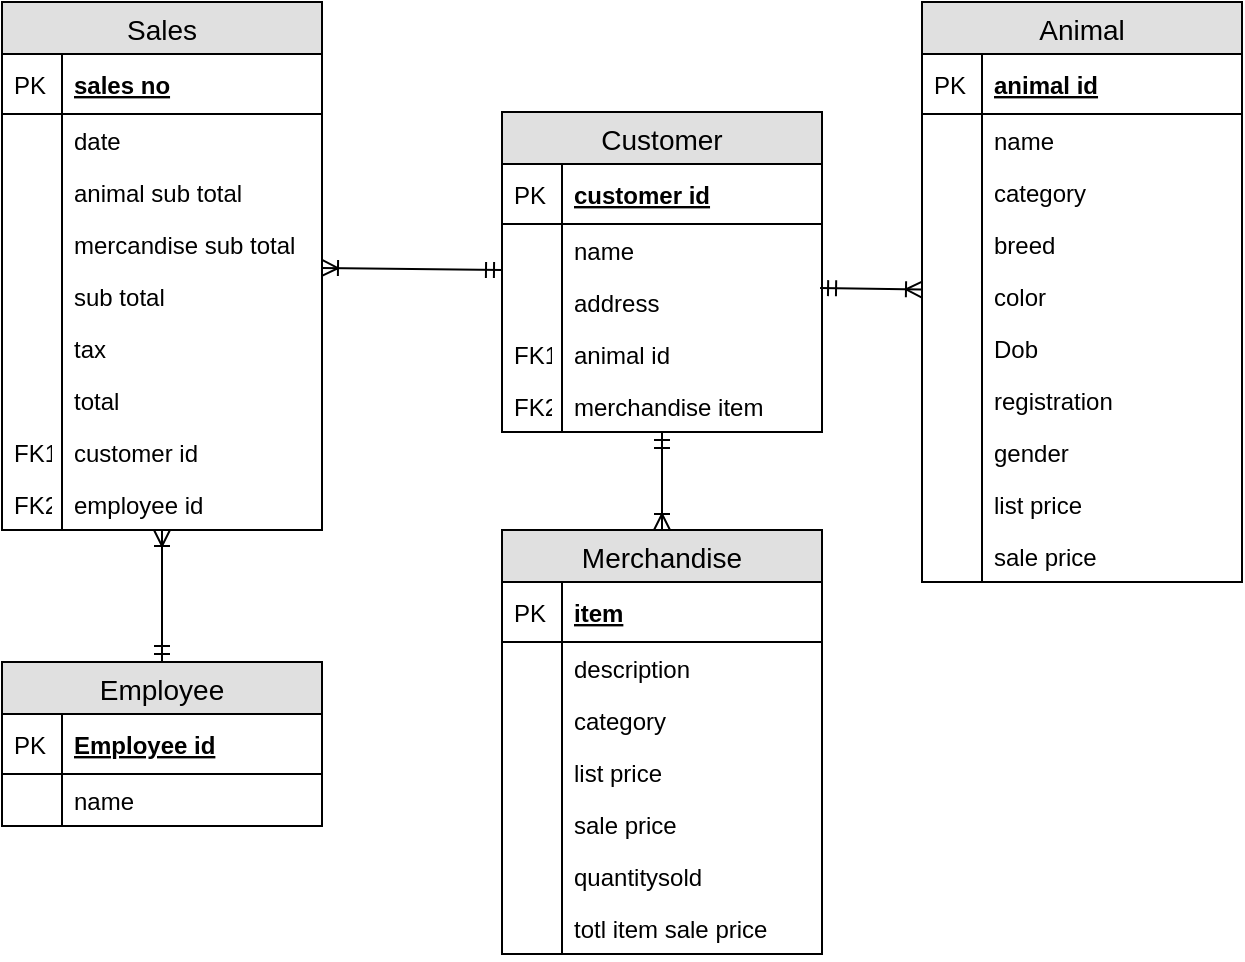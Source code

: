 <mxfile version="12.5.3" type="device"><diagram id="C5RBs43oDa-KdzZeNtuy" name="Page-1"><mxGraphModel dx="1662" dy="729" grid="1" gridSize="10" guides="1" tooltips="1" connect="1" arrows="1" fold="1" page="1" pageScale="1" pageWidth="827" pageHeight="1169" math="0" shadow="0"><root><mxCell id="WIyWlLk6GJQsqaUBKTNV-0"/><mxCell id="WIyWlLk6GJQsqaUBKTNV-1" parent="WIyWlLk6GJQsqaUBKTNV-0"/><mxCell id="IoGJ-D992Y1MObM3hztF-7" value="Sales" style="swimlane;fontStyle=0;childLayout=stackLayout;horizontal=1;startSize=26;fillColor=#e0e0e0;horizontalStack=0;resizeParent=1;resizeParentMax=0;resizeLast=0;collapsible=1;marginBottom=0;swimlaneFillColor=#ffffff;align=center;fontSize=14;" vertex="1" parent="WIyWlLk6GJQsqaUBKTNV-1"><mxGeometry x="70" y="100" width="160" height="264" as="geometry"/></mxCell><mxCell id="IoGJ-D992Y1MObM3hztF-8" value="sales no" style="shape=partialRectangle;top=0;left=0;right=0;bottom=1;align=left;verticalAlign=middle;fillColor=none;spacingLeft=34;spacingRight=4;overflow=hidden;rotatable=0;points=[[0,0.5],[1,0.5]];portConstraint=eastwest;dropTarget=0;fontStyle=5;fontSize=12;" vertex="1" parent="IoGJ-D992Y1MObM3hztF-7"><mxGeometry y="26" width="160" height="30" as="geometry"/></mxCell><mxCell id="IoGJ-D992Y1MObM3hztF-9" value="PK" style="shape=partialRectangle;top=0;left=0;bottom=0;fillColor=none;align=left;verticalAlign=middle;spacingLeft=4;spacingRight=4;overflow=hidden;rotatable=0;points=[];portConstraint=eastwest;part=1;fontSize=12;" vertex="1" connectable="0" parent="IoGJ-D992Y1MObM3hztF-8"><mxGeometry width="30" height="30" as="geometry"/></mxCell><mxCell id="IoGJ-D992Y1MObM3hztF-10" value="date" style="shape=partialRectangle;top=0;left=0;right=0;bottom=0;align=left;verticalAlign=top;fillColor=none;spacingLeft=34;spacingRight=4;overflow=hidden;rotatable=0;points=[[0,0.5],[1,0.5]];portConstraint=eastwest;dropTarget=0;fontSize=12;" vertex="1" parent="IoGJ-D992Y1MObM3hztF-7"><mxGeometry y="56" width="160" height="26" as="geometry"/></mxCell><mxCell id="IoGJ-D992Y1MObM3hztF-11" value="" style="shape=partialRectangle;top=0;left=0;bottom=0;fillColor=none;align=left;verticalAlign=top;spacingLeft=4;spacingRight=4;overflow=hidden;rotatable=0;points=[];portConstraint=eastwest;part=1;fontSize=12;" vertex="1" connectable="0" parent="IoGJ-D992Y1MObM3hztF-10"><mxGeometry width="30" height="26" as="geometry"/></mxCell><mxCell id="IoGJ-D992Y1MObM3hztF-12" value="animal sub total" style="shape=partialRectangle;top=0;left=0;right=0;bottom=0;align=left;verticalAlign=top;fillColor=none;spacingLeft=34;spacingRight=4;overflow=hidden;rotatable=0;points=[[0,0.5],[1,0.5]];portConstraint=eastwest;dropTarget=0;fontSize=12;" vertex="1" parent="IoGJ-D992Y1MObM3hztF-7"><mxGeometry y="82" width="160" height="26" as="geometry"/></mxCell><mxCell id="IoGJ-D992Y1MObM3hztF-13" value="" style="shape=partialRectangle;top=0;left=0;bottom=0;fillColor=none;align=left;verticalAlign=top;spacingLeft=4;spacingRight=4;overflow=hidden;rotatable=0;points=[];portConstraint=eastwest;part=1;fontSize=12;" vertex="1" connectable="0" parent="IoGJ-D992Y1MObM3hztF-12"><mxGeometry width="30" height="26" as="geometry"/></mxCell><mxCell id="IoGJ-D992Y1MObM3hztF-71" value="mercandise sub total" style="shape=partialRectangle;top=0;left=0;right=0;bottom=0;align=left;verticalAlign=top;fillColor=none;spacingLeft=34;spacingRight=4;overflow=hidden;rotatable=0;points=[[0,0.5],[1,0.5]];portConstraint=eastwest;dropTarget=0;fontSize=12;" vertex="1" parent="IoGJ-D992Y1MObM3hztF-7"><mxGeometry y="108" width="160" height="26" as="geometry"/></mxCell><mxCell id="IoGJ-D992Y1MObM3hztF-72" value="" style="shape=partialRectangle;top=0;left=0;bottom=0;fillColor=none;align=left;verticalAlign=top;spacingLeft=4;spacingRight=4;overflow=hidden;rotatable=0;points=[];portConstraint=eastwest;part=1;fontSize=12;" vertex="1" connectable="0" parent="IoGJ-D992Y1MObM3hztF-71"><mxGeometry width="30" height="26" as="geometry"/></mxCell><mxCell id="IoGJ-D992Y1MObM3hztF-75" value="sub total" style="shape=partialRectangle;top=0;left=0;right=0;bottom=0;align=left;verticalAlign=top;fillColor=none;spacingLeft=34;spacingRight=4;overflow=hidden;rotatable=0;points=[[0,0.5],[1,0.5]];portConstraint=eastwest;dropTarget=0;fontSize=12;" vertex="1" parent="IoGJ-D992Y1MObM3hztF-7"><mxGeometry y="134" width="160" height="26" as="geometry"/></mxCell><mxCell id="IoGJ-D992Y1MObM3hztF-76" value="" style="shape=partialRectangle;top=0;left=0;bottom=0;fillColor=none;align=left;verticalAlign=top;spacingLeft=4;spacingRight=4;overflow=hidden;rotatable=0;points=[];portConstraint=eastwest;part=1;fontSize=12;" vertex="1" connectable="0" parent="IoGJ-D992Y1MObM3hztF-75"><mxGeometry width="30" height="26" as="geometry"/></mxCell><mxCell id="IoGJ-D992Y1MObM3hztF-77" value="tax" style="shape=partialRectangle;top=0;left=0;right=0;bottom=0;align=left;verticalAlign=top;fillColor=none;spacingLeft=34;spacingRight=4;overflow=hidden;rotatable=0;points=[[0,0.5],[1,0.5]];portConstraint=eastwest;dropTarget=0;fontSize=12;" vertex="1" parent="IoGJ-D992Y1MObM3hztF-7"><mxGeometry y="160" width="160" height="26" as="geometry"/></mxCell><mxCell id="IoGJ-D992Y1MObM3hztF-78" value="" style="shape=partialRectangle;top=0;left=0;bottom=0;fillColor=none;align=left;verticalAlign=top;spacingLeft=4;spacingRight=4;overflow=hidden;rotatable=0;points=[];portConstraint=eastwest;part=1;fontSize=12;" vertex="1" connectable="0" parent="IoGJ-D992Y1MObM3hztF-77"><mxGeometry width="30" height="26" as="geometry"/></mxCell><mxCell id="IoGJ-D992Y1MObM3hztF-14" value="total" style="shape=partialRectangle;top=0;left=0;right=0;bottom=0;align=left;verticalAlign=top;fillColor=none;spacingLeft=34;spacingRight=4;overflow=hidden;rotatable=0;points=[[0,0.5],[1,0.5]];portConstraint=eastwest;dropTarget=0;fontSize=12;" vertex="1" parent="IoGJ-D992Y1MObM3hztF-7"><mxGeometry y="186" width="160" height="26" as="geometry"/></mxCell><mxCell id="IoGJ-D992Y1MObM3hztF-15" value="" style="shape=partialRectangle;top=0;left=0;bottom=0;fillColor=none;align=left;verticalAlign=top;spacingLeft=4;spacingRight=4;overflow=hidden;rotatable=0;points=[];portConstraint=eastwest;part=1;fontSize=12;" vertex="1" connectable="0" parent="IoGJ-D992Y1MObM3hztF-14"><mxGeometry width="30" height="26" as="geometry"/></mxCell><mxCell id="IoGJ-D992Y1MObM3hztF-116" value="customer id" style="shape=partialRectangle;top=0;left=0;right=0;bottom=0;align=left;verticalAlign=top;fillColor=none;spacingLeft=34;spacingRight=4;overflow=hidden;rotatable=0;points=[[0,0.5],[1,0.5]];portConstraint=eastwest;dropTarget=0;fontSize=12;" vertex="1" parent="IoGJ-D992Y1MObM3hztF-7"><mxGeometry y="212" width="160" height="26" as="geometry"/></mxCell><mxCell id="IoGJ-D992Y1MObM3hztF-117" value="FK1" style="shape=partialRectangle;top=0;left=0;bottom=0;fillColor=none;align=left;verticalAlign=top;spacingLeft=4;spacingRight=4;overflow=hidden;rotatable=0;points=[];portConstraint=eastwest;part=1;fontSize=12;" vertex="1" connectable="0" parent="IoGJ-D992Y1MObM3hztF-116"><mxGeometry width="30" height="26" as="geometry"/></mxCell><mxCell id="IoGJ-D992Y1MObM3hztF-118" value="employee id" style="shape=partialRectangle;top=0;left=0;right=0;bottom=0;align=left;verticalAlign=top;fillColor=none;spacingLeft=34;spacingRight=4;overflow=hidden;rotatable=0;points=[[0,0.5],[1,0.5]];portConstraint=eastwest;dropTarget=0;fontSize=12;" vertex="1" parent="IoGJ-D992Y1MObM3hztF-7"><mxGeometry y="238" width="160" height="26" as="geometry"/></mxCell><mxCell id="IoGJ-D992Y1MObM3hztF-119" value="FK2" style="shape=partialRectangle;top=0;left=0;bottom=0;fillColor=none;align=left;verticalAlign=top;spacingLeft=4;spacingRight=4;overflow=hidden;rotatable=0;points=[];portConstraint=eastwest;part=1;fontSize=12;" vertex="1" connectable="0" parent="IoGJ-D992Y1MObM3hztF-118"><mxGeometry width="30" height="26" as="geometry"/></mxCell><mxCell id="IoGJ-D992Y1MObM3hztF-22" value="Animal" style="swimlane;fontStyle=0;childLayout=stackLayout;horizontal=1;startSize=26;fillColor=#e0e0e0;horizontalStack=0;resizeParent=1;resizeParentMax=0;resizeLast=0;collapsible=1;marginBottom=0;swimlaneFillColor=#ffffff;align=center;fontSize=14;" vertex="1" parent="WIyWlLk6GJQsqaUBKTNV-1"><mxGeometry x="530" y="100" width="160" height="290" as="geometry"/></mxCell><mxCell id="IoGJ-D992Y1MObM3hztF-23" value="animal id" style="shape=partialRectangle;top=0;left=0;right=0;bottom=1;align=left;verticalAlign=middle;fillColor=none;spacingLeft=34;spacingRight=4;overflow=hidden;rotatable=0;points=[[0,0.5],[1,0.5]];portConstraint=eastwest;dropTarget=0;fontStyle=5;fontSize=12;" vertex="1" parent="IoGJ-D992Y1MObM3hztF-22"><mxGeometry y="26" width="160" height="30" as="geometry"/></mxCell><mxCell id="IoGJ-D992Y1MObM3hztF-24" value="PK" style="shape=partialRectangle;top=0;left=0;bottom=0;fillColor=none;align=left;verticalAlign=middle;spacingLeft=4;spacingRight=4;overflow=hidden;rotatable=0;points=[];portConstraint=eastwest;part=1;fontSize=12;" vertex="1" connectable="0" parent="IoGJ-D992Y1MObM3hztF-23"><mxGeometry width="30" height="30" as="geometry"/></mxCell><mxCell id="IoGJ-D992Y1MObM3hztF-25" value="name" style="shape=partialRectangle;top=0;left=0;right=0;bottom=0;align=left;verticalAlign=top;fillColor=none;spacingLeft=34;spacingRight=4;overflow=hidden;rotatable=0;points=[[0,0.5],[1,0.5]];portConstraint=eastwest;dropTarget=0;fontSize=12;" vertex="1" parent="IoGJ-D992Y1MObM3hztF-22"><mxGeometry y="56" width="160" height="26" as="geometry"/></mxCell><mxCell id="IoGJ-D992Y1MObM3hztF-26" value="" style="shape=partialRectangle;top=0;left=0;bottom=0;fillColor=none;align=left;verticalAlign=top;spacingLeft=4;spacingRight=4;overflow=hidden;rotatable=0;points=[];portConstraint=eastwest;part=1;fontSize=12;" vertex="1" connectable="0" parent="IoGJ-D992Y1MObM3hztF-25"><mxGeometry width="30" height="26" as="geometry"/></mxCell><mxCell id="IoGJ-D992Y1MObM3hztF-27" value="category" style="shape=partialRectangle;top=0;left=0;right=0;bottom=0;align=left;verticalAlign=top;fillColor=none;spacingLeft=34;spacingRight=4;overflow=hidden;rotatable=0;points=[[0,0.5],[1,0.5]];portConstraint=eastwest;dropTarget=0;fontSize=12;" vertex="1" parent="IoGJ-D992Y1MObM3hztF-22"><mxGeometry y="82" width="160" height="26" as="geometry"/></mxCell><mxCell id="IoGJ-D992Y1MObM3hztF-28" value="" style="shape=partialRectangle;top=0;left=0;bottom=0;fillColor=none;align=left;verticalAlign=top;spacingLeft=4;spacingRight=4;overflow=hidden;rotatable=0;points=[];portConstraint=eastwest;part=1;fontSize=12;" vertex="1" connectable="0" parent="IoGJ-D992Y1MObM3hztF-27"><mxGeometry width="30" height="26" as="geometry"/></mxCell><mxCell id="IoGJ-D992Y1MObM3hztF-29" value="breed" style="shape=partialRectangle;top=0;left=0;right=0;bottom=0;align=left;verticalAlign=top;fillColor=none;spacingLeft=34;spacingRight=4;overflow=hidden;rotatable=0;points=[[0,0.5],[1,0.5]];portConstraint=eastwest;dropTarget=0;fontSize=12;" vertex="1" parent="IoGJ-D992Y1MObM3hztF-22"><mxGeometry y="108" width="160" height="26" as="geometry"/></mxCell><mxCell id="IoGJ-D992Y1MObM3hztF-30" value="" style="shape=partialRectangle;top=0;left=0;bottom=0;fillColor=none;align=left;verticalAlign=top;spacingLeft=4;spacingRight=4;overflow=hidden;rotatable=0;points=[];portConstraint=eastwest;part=1;fontSize=12;" vertex="1" connectable="0" parent="IoGJ-D992Y1MObM3hztF-29"><mxGeometry width="30" height="26" as="geometry"/></mxCell><mxCell id="IoGJ-D992Y1MObM3hztF-93" value="color" style="shape=partialRectangle;top=0;left=0;right=0;bottom=0;align=left;verticalAlign=top;fillColor=none;spacingLeft=34;spacingRight=4;overflow=hidden;rotatable=0;points=[[0,0.5],[1,0.5]];portConstraint=eastwest;dropTarget=0;fontSize=12;" vertex="1" parent="IoGJ-D992Y1MObM3hztF-22"><mxGeometry y="134" width="160" height="26" as="geometry"/></mxCell><mxCell id="IoGJ-D992Y1MObM3hztF-94" value="" style="shape=partialRectangle;top=0;left=0;bottom=0;fillColor=none;align=left;verticalAlign=top;spacingLeft=4;spacingRight=4;overflow=hidden;rotatable=0;points=[];portConstraint=eastwest;part=1;fontSize=12;" vertex="1" connectable="0" parent="IoGJ-D992Y1MObM3hztF-93"><mxGeometry width="30" height="26" as="geometry"/></mxCell><mxCell id="IoGJ-D992Y1MObM3hztF-95" value="Dob" style="shape=partialRectangle;top=0;left=0;right=0;bottom=0;align=left;verticalAlign=top;fillColor=none;spacingLeft=34;spacingRight=4;overflow=hidden;rotatable=0;points=[[0,0.5],[1,0.5]];portConstraint=eastwest;dropTarget=0;fontSize=12;" vertex="1" parent="IoGJ-D992Y1MObM3hztF-22"><mxGeometry y="160" width="160" height="26" as="geometry"/></mxCell><mxCell id="IoGJ-D992Y1MObM3hztF-96" value="" style="shape=partialRectangle;top=0;left=0;bottom=0;fillColor=none;align=left;verticalAlign=top;spacingLeft=4;spacingRight=4;overflow=hidden;rotatable=0;points=[];portConstraint=eastwest;part=1;fontSize=12;" vertex="1" connectable="0" parent="IoGJ-D992Y1MObM3hztF-95"><mxGeometry width="30" height="26" as="geometry"/></mxCell><mxCell id="IoGJ-D992Y1MObM3hztF-97" value="registration" style="shape=partialRectangle;top=0;left=0;right=0;bottom=0;align=left;verticalAlign=top;fillColor=none;spacingLeft=34;spacingRight=4;overflow=hidden;rotatable=0;points=[[0,0.5],[1,0.5]];portConstraint=eastwest;dropTarget=0;fontSize=12;" vertex="1" parent="IoGJ-D992Y1MObM3hztF-22"><mxGeometry y="186" width="160" height="26" as="geometry"/></mxCell><mxCell id="IoGJ-D992Y1MObM3hztF-98" value="" style="shape=partialRectangle;top=0;left=0;bottom=0;fillColor=none;align=left;verticalAlign=top;spacingLeft=4;spacingRight=4;overflow=hidden;rotatable=0;points=[];portConstraint=eastwest;part=1;fontSize=12;" vertex="1" connectable="0" parent="IoGJ-D992Y1MObM3hztF-97"><mxGeometry width="30" height="26" as="geometry"/></mxCell><mxCell id="IoGJ-D992Y1MObM3hztF-99" value="gender" style="shape=partialRectangle;top=0;left=0;right=0;bottom=0;align=left;verticalAlign=top;fillColor=none;spacingLeft=34;spacingRight=4;overflow=hidden;rotatable=0;points=[[0,0.5],[1,0.5]];portConstraint=eastwest;dropTarget=0;fontSize=12;" vertex="1" parent="IoGJ-D992Y1MObM3hztF-22"><mxGeometry y="212" width="160" height="26" as="geometry"/></mxCell><mxCell id="IoGJ-D992Y1MObM3hztF-100" value="" style="shape=partialRectangle;top=0;left=0;bottom=0;fillColor=none;align=left;verticalAlign=top;spacingLeft=4;spacingRight=4;overflow=hidden;rotatable=0;points=[];portConstraint=eastwest;part=1;fontSize=12;" vertex="1" connectable="0" parent="IoGJ-D992Y1MObM3hztF-99"><mxGeometry width="30" height="26" as="geometry"/></mxCell><mxCell id="IoGJ-D992Y1MObM3hztF-101" value="list price" style="shape=partialRectangle;top=0;left=0;right=0;bottom=0;align=left;verticalAlign=top;fillColor=none;spacingLeft=34;spacingRight=4;overflow=hidden;rotatable=0;points=[[0,0.5],[1,0.5]];portConstraint=eastwest;dropTarget=0;fontSize=12;" vertex="1" parent="IoGJ-D992Y1MObM3hztF-22"><mxGeometry y="238" width="160" height="26" as="geometry"/></mxCell><mxCell id="IoGJ-D992Y1MObM3hztF-102" value="" style="shape=partialRectangle;top=0;left=0;bottom=0;fillColor=none;align=left;verticalAlign=top;spacingLeft=4;spacingRight=4;overflow=hidden;rotatable=0;points=[];portConstraint=eastwest;part=1;fontSize=12;" vertex="1" connectable="0" parent="IoGJ-D992Y1MObM3hztF-101"><mxGeometry width="30" height="26" as="geometry"/></mxCell><mxCell id="IoGJ-D992Y1MObM3hztF-103" value="sale price" style="shape=partialRectangle;top=0;left=0;right=0;bottom=0;align=left;verticalAlign=top;fillColor=none;spacingLeft=34;spacingRight=4;overflow=hidden;rotatable=0;points=[[0,0.5],[1,0.5]];portConstraint=eastwest;dropTarget=0;fontSize=12;" vertex="1" parent="IoGJ-D992Y1MObM3hztF-22"><mxGeometry y="264" width="160" height="26" as="geometry"/></mxCell><mxCell id="IoGJ-D992Y1MObM3hztF-104" value="" style="shape=partialRectangle;top=0;left=0;bottom=0;fillColor=none;align=left;verticalAlign=top;spacingLeft=4;spacingRight=4;overflow=hidden;rotatable=0;points=[];portConstraint=eastwest;part=1;fontSize=12;" vertex="1" connectable="0" parent="IoGJ-D992Y1MObM3hztF-103"><mxGeometry width="30" height="26" as="geometry"/></mxCell><mxCell id="IoGJ-D992Y1MObM3hztF-33" value="Customer" style="swimlane;fontStyle=0;childLayout=stackLayout;horizontal=1;startSize=26;fillColor=#e0e0e0;horizontalStack=0;resizeParent=1;resizeParentMax=0;resizeLast=0;collapsible=1;marginBottom=0;swimlaneFillColor=#ffffff;align=center;fontSize=14;" vertex="1" parent="WIyWlLk6GJQsqaUBKTNV-1"><mxGeometry x="320" y="155" width="160" height="160" as="geometry"/></mxCell><mxCell id="IoGJ-D992Y1MObM3hztF-34" value="customer id" style="shape=partialRectangle;top=0;left=0;right=0;bottom=1;align=left;verticalAlign=middle;fillColor=none;spacingLeft=34;spacingRight=4;overflow=hidden;rotatable=0;points=[[0,0.5],[1,0.5]];portConstraint=eastwest;dropTarget=0;fontStyle=5;fontSize=12;" vertex="1" parent="IoGJ-D992Y1MObM3hztF-33"><mxGeometry y="26" width="160" height="30" as="geometry"/></mxCell><mxCell id="IoGJ-D992Y1MObM3hztF-35" value="PK" style="shape=partialRectangle;top=0;left=0;bottom=0;fillColor=none;align=left;verticalAlign=middle;spacingLeft=4;spacingRight=4;overflow=hidden;rotatable=0;points=[];portConstraint=eastwest;part=1;fontSize=12;" vertex="1" connectable="0" parent="IoGJ-D992Y1MObM3hztF-34"><mxGeometry width="30" height="30" as="geometry"/></mxCell><mxCell id="IoGJ-D992Y1MObM3hztF-36" value="name" style="shape=partialRectangle;top=0;left=0;right=0;bottom=0;align=left;verticalAlign=top;fillColor=none;spacingLeft=34;spacingRight=4;overflow=hidden;rotatable=0;points=[[0,0.5],[1,0.5]];portConstraint=eastwest;dropTarget=0;fontSize=12;" vertex="1" parent="IoGJ-D992Y1MObM3hztF-33"><mxGeometry y="56" width="160" height="26" as="geometry"/></mxCell><mxCell id="IoGJ-D992Y1MObM3hztF-37" value="" style="shape=partialRectangle;top=0;left=0;bottom=0;fillColor=none;align=left;verticalAlign=top;spacingLeft=4;spacingRight=4;overflow=hidden;rotatable=0;points=[];portConstraint=eastwest;part=1;fontSize=12;" vertex="1" connectable="0" parent="IoGJ-D992Y1MObM3hztF-36"><mxGeometry width="30" height="26" as="geometry"/></mxCell><mxCell id="IoGJ-D992Y1MObM3hztF-38" value="address" style="shape=partialRectangle;top=0;left=0;right=0;bottom=0;align=left;verticalAlign=top;fillColor=none;spacingLeft=34;spacingRight=4;overflow=hidden;rotatable=0;points=[[0,0.5],[1,0.5]];portConstraint=eastwest;dropTarget=0;fontSize=12;" vertex="1" parent="IoGJ-D992Y1MObM3hztF-33"><mxGeometry y="82" width="160" height="26" as="geometry"/></mxCell><mxCell id="IoGJ-D992Y1MObM3hztF-39" value="" style="shape=partialRectangle;top=0;left=0;bottom=0;fillColor=none;align=left;verticalAlign=top;spacingLeft=4;spacingRight=4;overflow=hidden;rotatable=0;points=[];portConstraint=eastwest;part=1;fontSize=12;" vertex="1" connectable="0" parent="IoGJ-D992Y1MObM3hztF-38"><mxGeometry width="30" height="26" as="geometry"/></mxCell><mxCell id="IoGJ-D992Y1MObM3hztF-89" value="animal id" style="shape=partialRectangle;top=0;left=0;right=0;bottom=0;align=left;verticalAlign=top;fillColor=none;spacingLeft=34;spacingRight=4;overflow=hidden;rotatable=0;points=[[0,0.5],[1,0.5]];portConstraint=eastwest;dropTarget=0;fontSize=12;" vertex="1" parent="IoGJ-D992Y1MObM3hztF-33"><mxGeometry y="108" width="160" height="26" as="geometry"/></mxCell><mxCell id="IoGJ-D992Y1MObM3hztF-90" value="FK1" style="shape=partialRectangle;top=0;left=0;bottom=0;fillColor=none;align=left;verticalAlign=top;spacingLeft=4;spacingRight=4;overflow=hidden;rotatable=0;points=[];portConstraint=eastwest;part=1;fontSize=12;" vertex="1" connectable="0" parent="IoGJ-D992Y1MObM3hztF-89"><mxGeometry width="30" height="26" as="geometry"/></mxCell><mxCell id="IoGJ-D992Y1MObM3hztF-91" value="merchandise item" style="shape=partialRectangle;top=0;left=0;right=0;bottom=0;align=left;verticalAlign=top;fillColor=none;spacingLeft=34;spacingRight=4;overflow=hidden;rotatable=0;points=[[0,0.5],[1,0.5]];portConstraint=eastwest;dropTarget=0;fontSize=12;" vertex="1" parent="IoGJ-D992Y1MObM3hztF-33"><mxGeometry y="134" width="160" height="26" as="geometry"/></mxCell><mxCell id="IoGJ-D992Y1MObM3hztF-92" value="FK2" style="shape=partialRectangle;top=0;left=0;bottom=0;fillColor=none;align=left;verticalAlign=top;spacingLeft=4;spacingRight=4;overflow=hidden;rotatable=0;points=[];portConstraint=eastwest;part=1;fontSize=12;" vertex="1" connectable="0" parent="IoGJ-D992Y1MObM3hztF-91"><mxGeometry width="30" height="26" as="geometry"/></mxCell><mxCell id="IoGJ-D992Y1MObM3hztF-44" value="Merchandise" style="swimlane;fontStyle=0;childLayout=stackLayout;horizontal=1;startSize=26;fillColor=#e0e0e0;horizontalStack=0;resizeParent=1;resizeParentMax=0;resizeLast=0;collapsible=1;marginBottom=0;swimlaneFillColor=#ffffff;align=center;fontSize=14;" vertex="1" parent="WIyWlLk6GJQsqaUBKTNV-1"><mxGeometry x="320" y="364" width="160" height="212" as="geometry"/></mxCell><mxCell id="IoGJ-D992Y1MObM3hztF-45" value="item" style="shape=partialRectangle;top=0;left=0;right=0;bottom=1;align=left;verticalAlign=middle;fillColor=none;spacingLeft=34;spacingRight=4;overflow=hidden;rotatable=0;points=[[0,0.5],[1,0.5]];portConstraint=eastwest;dropTarget=0;fontStyle=5;fontSize=12;" vertex="1" parent="IoGJ-D992Y1MObM3hztF-44"><mxGeometry y="26" width="160" height="30" as="geometry"/></mxCell><mxCell id="IoGJ-D992Y1MObM3hztF-46" value="PK" style="shape=partialRectangle;top=0;left=0;bottom=0;fillColor=none;align=left;verticalAlign=middle;spacingLeft=4;spacingRight=4;overflow=hidden;rotatable=0;points=[];portConstraint=eastwest;part=1;fontSize=12;" vertex="1" connectable="0" parent="IoGJ-D992Y1MObM3hztF-45"><mxGeometry width="30" height="30" as="geometry"/></mxCell><mxCell id="IoGJ-D992Y1MObM3hztF-47" value="description" style="shape=partialRectangle;top=0;left=0;right=0;bottom=0;align=left;verticalAlign=top;fillColor=none;spacingLeft=34;spacingRight=4;overflow=hidden;rotatable=0;points=[[0,0.5],[1,0.5]];portConstraint=eastwest;dropTarget=0;fontSize=12;" vertex="1" parent="IoGJ-D992Y1MObM3hztF-44"><mxGeometry y="56" width="160" height="26" as="geometry"/></mxCell><mxCell id="IoGJ-D992Y1MObM3hztF-48" value="" style="shape=partialRectangle;top=0;left=0;bottom=0;fillColor=none;align=left;verticalAlign=top;spacingLeft=4;spacingRight=4;overflow=hidden;rotatable=0;points=[];portConstraint=eastwest;part=1;fontSize=12;" vertex="1" connectable="0" parent="IoGJ-D992Y1MObM3hztF-47"><mxGeometry width="30" height="26" as="geometry"/></mxCell><mxCell id="IoGJ-D992Y1MObM3hztF-49" value="category" style="shape=partialRectangle;top=0;left=0;right=0;bottom=0;align=left;verticalAlign=top;fillColor=none;spacingLeft=34;spacingRight=4;overflow=hidden;rotatable=0;points=[[0,0.5],[1,0.5]];portConstraint=eastwest;dropTarget=0;fontSize=12;" vertex="1" parent="IoGJ-D992Y1MObM3hztF-44"><mxGeometry y="82" width="160" height="26" as="geometry"/></mxCell><mxCell id="IoGJ-D992Y1MObM3hztF-50" value="" style="shape=partialRectangle;top=0;left=0;bottom=0;fillColor=none;align=left;verticalAlign=top;spacingLeft=4;spacingRight=4;overflow=hidden;rotatable=0;points=[];portConstraint=eastwest;part=1;fontSize=12;" vertex="1" connectable="0" parent="IoGJ-D992Y1MObM3hztF-49"><mxGeometry width="30" height="26" as="geometry"/></mxCell><mxCell id="IoGJ-D992Y1MObM3hztF-51" value="list price" style="shape=partialRectangle;top=0;left=0;right=0;bottom=0;align=left;verticalAlign=top;fillColor=none;spacingLeft=34;spacingRight=4;overflow=hidden;rotatable=0;points=[[0,0.5],[1,0.5]];portConstraint=eastwest;dropTarget=0;fontSize=12;" vertex="1" parent="IoGJ-D992Y1MObM3hztF-44"><mxGeometry y="108" width="160" height="26" as="geometry"/></mxCell><mxCell id="IoGJ-D992Y1MObM3hztF-52" value="" style="shape=partialRectangle;top=0;left=0;bottom=0;fillColor=none;align=left;verticalAlign=top;spacingLeft=4;spacingRight=4;overflow=hidden;rotatable=0;points=[];portConstraint=eastwest;part=1;fontSize=12;" vertex="1" connectable="0" parent="IoGJ-D992Y1MObM3hztF-51"><mxGeometry width="30" height="26" as="geometry"/></mxCell><mxCell id="IoGJ-D992Y1MObM3hztF-105" value="sale price" style="shape=partialRectangle;top=0;left=0;right=0;bottom=0;align=left;verticalAlign=top;fillColor=none;spacingLeft=34;spacingRight=4;overflow=hidden;rotatable=0;points=[[0,0.5],[1,0.5]];portConstraint=eastwest;dropTarget=0;fontSize=12;" vertex="1" parent="IoGJ-D992Y1MObM3hztF-44"><mxGeometry y="134" width="160" height="26" as="geometry"/></mxCell><mxCell id="IoGJ-D992Y1MObM3hztF-106" value="" style="shape=partialRectangle;top=0;left=0;bottom=0;fillColor=none;align=left;verticalAlign=top;spacingLeft=4;spacingRight=4;overflow=hidden;rotatable=0;points=[];portConstraint=eastwest;part=1;fontSize=12;" vertex="1" connectable="0" parent="IoGJ-D992Y1MObM3hztF-105"><mxGeometry width="30" height="26" as="geometry"/></mxCell><mxCell id="IoGJ-D992Y1MObM3hztF-107" value="quantitysold" style="shape=partialRectangle;top=0;left=0;right=0;bottom=0;align=left;verticalAlign=top;fillColor=none;spacingLeft=34;spacingRight=4;overflow=hidden;rotatable=0;points=[[0,0.5],[1,0.5]];portConstraint=eastwest;dropTarget=0;fontSize=12;" vertex="1" parent="IoGJ-D992Y1MObM3hztF-44"><mxGeometry y="160" width="160" height="26" as="geometry"/></mxCell><mxCell id="IoGJ-D992Y1MObM3hztF-108" value="" style="shape=partialRectangle;top=0;left=0;bottom=0;fillColor=none;align=left;verticalAlign=top;spacingLeft=4;spacingRight=4;overflow=hidden;rotatable=0;points=[];portConstraint=eastwest;part=1;fontSize=12;" vertex="1" connectable="0" parent="IoGJ-D992Y1MObM3hztF-107"><mxGeometry width="30" height="26" as="geometry"/></mxCell><mxCell id="IoGJ-D992Y1MObM3hztF-109" value="totl item sale price" style="shape=partialRectangle;top=0;left=0;right=0;bottom=0;align=left;verticalAlign=top;fillColor=none;spacingLeft=34;spacingRight=4;overflow=hidden;rotatable=0;points=[[0,0.5],[1,0.5]];portConstraint=eastwest;dropTarget=0;fontSize=12;" vertex="1" parent="IoGJ-D992Y1MObM3hztF-44"><mxGeometry y="186" width="160" height="26" as="geometry"/></mxCell><mxCell id="IoGJ-D992Y1MObM3hztF-110" value="" style="shape=partialRectangle;top=0;left=0;bottom=0;fillColor=none;align=left;verticalAlign=top;spacingLeft=4;spacingRight=4;overflow=hidden;rotatable=0;points=[];portConstraint=eastwest;part=1;fontSize=12;" vertex="1" connectable="0" parent="IoGJ-D992Y1MObM3hztF-109"><mxGeometry width="30" height="26" as="geometry"/></mxCell><mxCell id="IoGJ-D992Y1MObM3hztF-55" value="Employee" style="swimlane;fontStyle=0;childLayout=stackLayout;horizontal=1;startSize=26;fillColor=#e0e0e0;horizontalStack=0;resizeParent=1;resizeParentMax=0;resizeLast=0;collapsible=1;marginBottom=0;swimlaneFillColor=#ffffff;align=center;fontSize=14;" vertex="1" parent="WIyWlLk6GJQsqaUBKTNV-1"><mxGeometry x="70" y="430" width="160" height="82" as="geometry"/></mxCell><mxCell id="IoGJ-D992Y1MObM3hztF-56" value="Employee id" style="shape=partialRectangle;top=0;left=0;right=0;bottom=1;align=left;verticalAlign=middle;fillColor=none;spacingLeft=34;spacingRight=4;overflow=hidden;rotatable=0;points=[[0,0.5],[1,0.5]];portConstraint=eastwest;dropTarget=0;fontStyle=5;fontSize=12;" vertex="1" parent="IoGJ-D992Y1MObM3hztF-55"><mxGeometry y="26" width="160" height="30" as="geometry"/></mxCell><mxCell id="IoGJ-D992Y1MObM3hztF-57" value="PK" style="shape=partialRectangle;top=0;left=0;bottom=0;fillColor=none;align=left;verticalAlign=middle;spacingLeft=4;spacingRight=4;overflow=hidden;rotatable=0;points=[];portConstraint=eastwest;part=1;fontSize=12;" vertex="1" connectable="0" parent="IoGJ-D992Y1MObM3hztF-56"><mxGeometry width="30" height="30" as="geometry"/></mxCell><mxCell id="IoGJ-D992Y1MObM3hztF-58" value="name" style="shape=partialRectangle;top=0;left=0;right=0;bottom=0;align=left;verticalAlign=top;fillColor=none;spacingLeft=34;spacingRight=4;overflow=hidden;rotatable=0;points=[[0,0.5],[1,0.5]];portConstraint=eastwest;dropTarget=0;fontSize=12;" vertex="1" parent="IoGJ-D992Y1MObM3hztF-55"><mxGeometry y="56" width="160" height="26" as="geometry"/></mxCell><mxCell id="IoGJ-D992Y1MObM3hztF-59" value="" style="shape=partialRectangle;top=0;left=0;bottom=0;fillColor=none;align=left;verticalAlign=top;spacingLeft=4;spacingRight=4;overflow=hidden;rotatable=0;points=[];portConstraint=eastwest;part=1;fontSize=12;" vertex="1" connectable="0" parent="IoGJ-D992Y1MObM3hztF-58"><mxGeometry width="30" height="26" as="geometry"/></mxCell><mxCell id="IoGJ-D992Y1MObM3hztF-111" value="" style="fontSize=12;html=1;endArrow=ERoneToMany;startArrow=ERmandOne;exitX=0.994;exitY=0.231;exitDx=0;exitDy=0;exitPerimeter=0;" edge="1" parent="WIyWlLk6GJQsqaUBKTNV-1" source="IoGJ-D992Y1MObM3hztF-38" target="IoGJ-D992Y1MObM3hztF-22"><mxGeometry width="100" height="100" relative="1" as="geometry"><mxPoint x="700" y="330" as="sourcePoint"/><mxPoint x="800" y="230" as="targetPoint"/></mxGeometry></mxCell><mxCell id="IoGJ-D992Y1MObM3hztF-112" value="" style="fontSize=12;html=1;endArrow=ERoneToMany;startArrow=ERmandOne;" edge="1" parent="WIyWlLk6GJQsqaUBKTNV-1" source="IoGJ-D992Y1MObM3hztF-33" target="IoGJ-D992Y1MObM3hztF-44"><mxGeometry width="100" height="100" relative="1" as="geometry"><mxPoint x="630.0" y="169.996" as="sourcePoint"/><mxPoint x="887.92" y="228.002" as="targetPoint"/></mxGeometry></mxCell><mxCell id="IoGJ-D992Y1MObM3hztF-114" value="" style="fontSize=12;html=1;endArrow=ERoneToMany;startArrow=ERmandOne;" edge="1" parent="WIyWlLk6GJQsqaUBKTNV-1" source="IoGJ-D992Y1MObM3hztF-33" target="IoGJ-D992Y1MObM3hztF-7"><mxGeometry width="100" height="100" relative="1" as="geometry"><mxPoint x="467" y="195" as="sourcePoint"/><mxPoint x="541.92" y="258.002" as="targetPoint"/></mxGeometry></mxCell><mxCell id="IoGJ-D992Y1MObM3hztF-115" value="" style="fontSize=12;html=1;endArrow=ERoneToMany;startArrow=ERmandOne;exitX=0.5;exitY=0;exitDx=0;exitDy=0;" edge="1" parent="WIyWlLk6GJQsqaUBKTNV-1" source="IoGJ-D992Y1MObM3hztF-55" target="IoGJ-D992Y1MObM3hztF-7"><mxGeometry width="100" height="100" relative="1" as="geometry"><mxPoint x="160" y="440" as="sourcePoint"/><mxPoint x="153" y="370" as="targetPoint"/></mxGeometry></mxCell></root></mxGraphModel></diagram></mxfile>